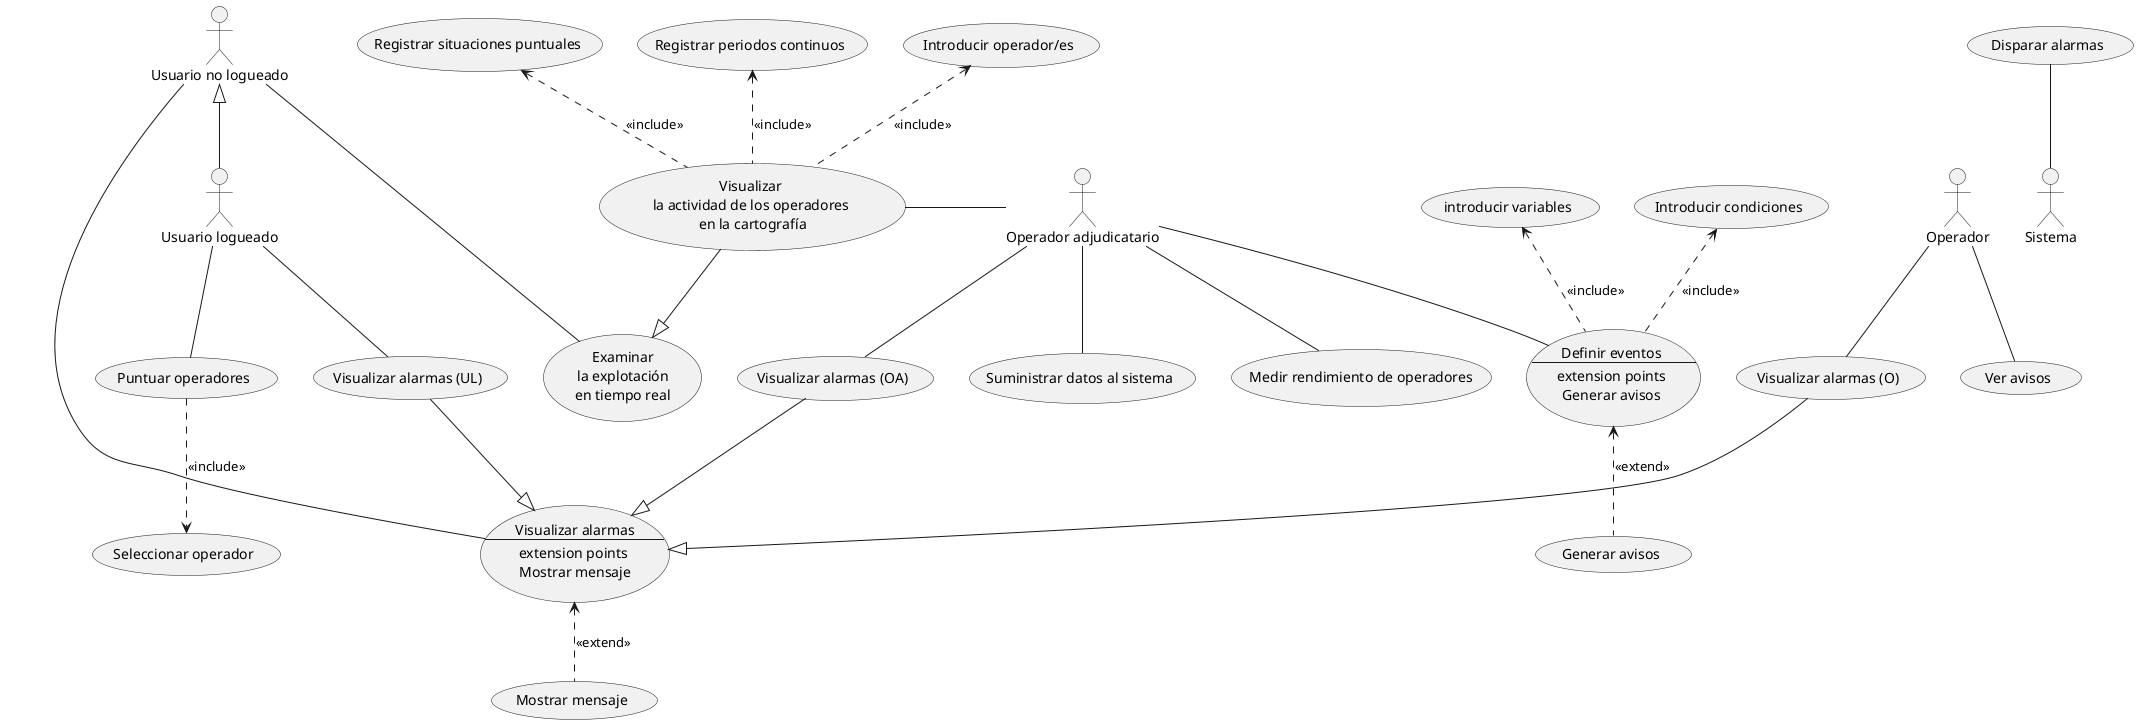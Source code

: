 @startuml Sistema de informacion
actor OA as "Operador adjudicatario"
actor Operador
actor UR as "Usuario logueado"
actor UNR as "Usuario no logueado"
usecase (Visualizar \nla actividad de los operadores \nen la cartografía) as VisualAct
OA-left-VisualAct
(Registrar situaciones puntuales)<..VisualAct : <<include>>
(Registrar periodos continuos)<..VisualAct : <<include>>
usecase (Visualizar alarmas UR) as "Visualizar alarmas (UL)"
usecase (Visualizar alarmas OA) as "Visualizar alarmas (OA)"
usecase (Visualizar alarmas O) as "Visualizar alarmas (O)"
usecase VA as "Visualizar alarmas 
--
extension points 
Mostrar mensaje"

usecase DE as "Definir eventos 
--
extension points
Generar avisos"

usecase (Generar avisos) as GA
usecase EX as "Examinar 
la explotación
en tiempo real"
OA--(Visualizar alarmas OA)
UR--(Visualizar alarmas UR)
Operador--(Visualizar alarmas O)
(Visualizar alarmas O)--|>VA
(Visualizar alarmas OA)--|>VA
(Visualizar alarmas UR)--|>VA
Operador--(Ver avisos)
OA--DE
(introducir variables)<..DE : <<include>> 
(Introducir condiciones)<..DE : <<include>>
DE<..GA : <<extend>>
UNR--EX
VisualAct--|>EX
(Introducir operador/es)<..VisualAct : <<include>>
UNR-right-VA
UNR<|--UR
(Disparar alarmas)--Sistema
OA--(Suministrar datos al sistema)
usecase PO as "Puntuar operadores"
UR--PO
(Seleccionar operador)<.up.PO : <<include>>
OA--(Medir rendimiento de operadores)
(Mostrar mensaje).up.>VA : <<extend>>
@enduml